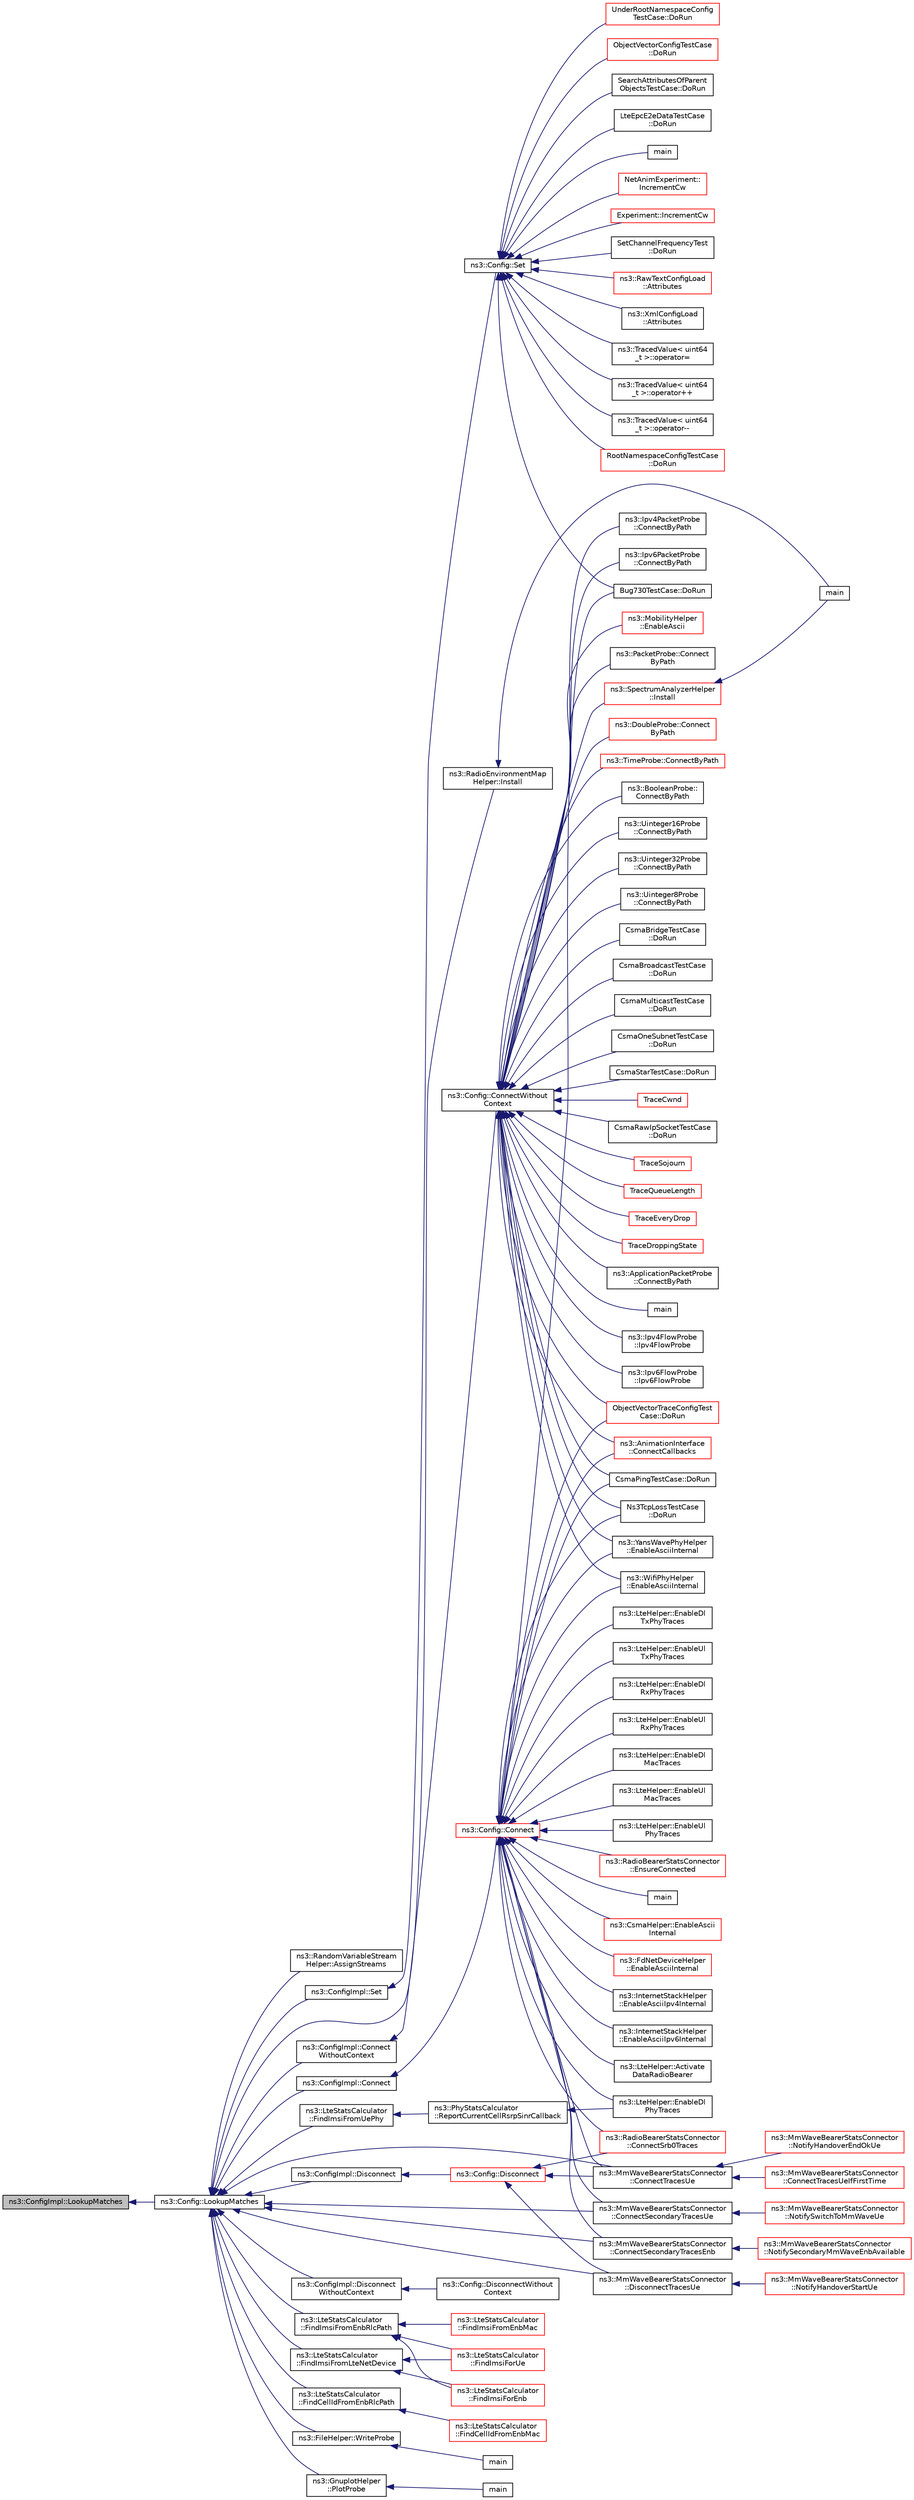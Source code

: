 digraph "ns3::ConfigImpl::LookupMatches"
{
  edge [fontname="Helvetica",fontsize="10",labelfontname="Helvetica",labelfontsize="10"];
  node [fontname="Helvetica",fontsize="10",shape=record];
  rankdir="LR";
  Node1 [label="ns3::ConfigImpl::LookupMatches",height=0.2,width=0.4,color="black", fillcolor="grey75", style="filled", fontcolor="black"];
  Node1 -> Node2 [dir="back",color="midnightblue",fontsize="10",style="solid"];
  Node2 [label="ns3::Config::LookupMatches",height=0.2,width=0.4,color="black", fillcolor="white", style="filled",URL="$d1/d44/group__config.html#ga74aeb63f8f50b4a98043351552ef7db6"];
  Node2 -> Node3 [dir="back",color="midnightblue",fontsize="10",style="solid"];
  Node3 [label="ns3::RandomVariableStream\lHelper::AssignStreams",height=0.2,width=0.4,color="black", fillcolor="white", style="filled",URL="$de/d17/classns3_1_1RandomVariableStreamHelper.html#aec2ca1fc9e0321d77f1abd9c56b55cd0"];
  Node2 -> Node4 [dir="back",color="midnightblue",fontsize="10",style="solid"];
  Node4 [label="ns3::ConfigImpl::Set",height=0.2,width=0.4,color="black", fillcolor="white", style="filled",URL="$d1/dbd/classns3_1_1ConfigImpl.html#ae9a4dc1fdb7e45839c1e129298f54542"];
  Node4 -> Node5 [dir="back",color="midnightblue",fontsize="10",style="solid"];
  Node5 [label="ns3::Config::Set",height=0.2,width=0.4,color="black", fillcolor="white", style="filled",URL="$d1/d44/group__config.html#gadce03667ec621d64ce4aace85d9bcfd0"];
  Node5 -> Node6 [dir="back",color="midnightblue",fontsize="10",style="solid"];
  Node6 [label="ns3::RawTextConfigLoad\l::Attributes",height=0.2,width=0.4,color="red", fillcolor="white", style="filled",URL="$db/d38/classns3_1_1RawTextConfigLoad.html#ac4f323b065c9fb10bbab85720051b343"];
  Node5 -> Node7 [dir="back",color="midnightblue",fontsize="10",style="solid"];
  Node7 [label="ns3::XmlConfigLoad\l::Attributes",height=0.2,width=0.4,color="black", fillcolor="white", style="filled",URL="$d8/d3c/classns3_1_1XmlConfigLoad.html#a277f3313b27e4eb91f4c8b6969348905"];
  Node5 -> Node8 [dir="back",color="midnightblue",fontsize="10",style="solid"];
  Node8 [label="ns3::TracedValue\< uint64\l_t \>::operator=",height=0.2,width=0.4,color="black", fillcolor="white", style="filled",URL="$df/d97/classns3_1_1TracedValue.html#aed153085a31c3a719fea532523416093"];
  Node5 -> Node9 [dir="back",color="midnightblue",fontsize="10",style="solid"];
  Node9 [label="ns3::TracedValue\< uint64\l_t \>::operator++",height=0.2,width=0.4,color="black", fillcolor="white", style="filled",URL="$df/d97/classns3_1_1TracedValue.html#ac4a25efd55480c67351a1526abcd446c"];
  Node5 -> Node10 [dir="back",color="midnightblue",fontsize="10",style="solid"];
  Node10 [label="ns3::TracedValue\< uint64\l_t \>::operator--",height=0.2,width=0.4,color="black", fillcolor="white", style="filled",URL="$df/d97/classns3_1_1TracedValue.html#a812707d3d915fedd56074a4535b3bb9b"];
  Node5 -> Node11 [dir="back",color="midnightblue",fontsize="10",style="solid"];
  Node11 [label="RootNamespaceConfigTestCase\l::DoRun",height=0.2,width=0.4,color="red", fillcolor="white", style="filled",URL="$d1/d5c/classRootNamespaceConfigTestCase.html#a053942cb6577be15003d8ab5594ef70c",tooltip="Implementation to actually run this TestCase. "];
  Node5 -> Node12 [dir="back",color="midnightblue",fontsize="10",style="solid"];
  Node12 [label="UnderRootNamespaceConfig\lTestCase::DoRun",height=0.2,width=0.4,color="red", fillcolor="white", style="filled",URL="$db/df8/classUnderRootNamespaceConfigTestCase.html#af551e62fce477d98e1d7575224177b65",tooltip="Implementation to actually run this TestCase. "];
  Node5 -> Node13 [dir="back",color="midnightblue",fontsize="10",style="solid"];
  Node13 [label="ObjectVectorConfigTestCase\l::DoRun",height=0.2,width=0.4,color="red", fillcolor="white", style="filled",URL="$de/d22/classObjectVectorConfigTestCase.html#aa573c18d1d29e49054b1ec4905e0d586",tooltip="Implementation to actually run this TestCase. "];
  Node5 -> Node14 [dir="back",color="midnightblue",fontsize="10",style="solid"];
  Node14 [label="SearchAttributesOfParent\lObjectsTestCase::DoRun",height=0.2,width=0.4,color="black", fillcolor="white", style="filled",URL="$da/d07/classSearchAttributesOfParentObjectsTestCase.html#aba3b7703d538d2d596fc02e0a99d82ab",tooltip="Implementation to actually run this TestCase. "];
  Node5 -> Node15 [dir="back",color="midnightblue",fontsize="10",style="solid"];
  Node15 [label="LteEpcE2eDataTestCase\l::DoRun",height=0.2,width=0.4,color="black", fillcolor="white", style="filled",URL="$de/d92/classLteEpcE2eDataTestCase.html#a7b55bb639cd07d8b68365444a4cea639",tooltip="Implementation to actually run this TestCase. "];
  Node5 -> Node16 [dir="back",color="midnightblue",fontsize="10",style="solid"];
  Node16 [label="main",height=0.2,width=0.4,color="black", fillcolor="white", style="filled",URL="$d0/db3/mmwave-tcp-building-example_8cc.html#a0ddf1224851353fc92bfbff6f499fa97"];
  Node5 -> Node17 [dir="back",color="midnightblue",fontsize="10",style="solid"];
  Node17 [label="NetAnimExperiment::\lIncrementCw",height=0.2,width=0.4,color="red", fillcolor="white", style="filled",URL="$d9/d77/classNetAnimExperiment.html#a12db4bf2df8db6997ea686d52081fe7e"];
  Node5 -> Node18 [dir="back",color="midnightblue",fontsize="10",style="solid"];
  Node18 [label="Experiment::IncrementCw",height=0.2,width=0.4,color="red", fillcolor="white", style="filled",URL="$d8/d06/classExperiment.html#ab252998a0101be7d45e2c766eb0e2c85"];
  Node5 -> Node19 [dir="back",color="midnightblue",fontsize="10",style="solid"];
  Node19 [label="Bug730TestCase::DoRun",height=0.2,width=0.4,color="black", fillcolor="white", style="filled",URL="$d6/de4/classBug730TestCase.html#a9c8853ac24b9200f16c7993ec8df8eda",tooltip="Implementation to actually run this TestCase. "];
  Node5 -> Node20 [dir="back",color="midnightblue",fontsize="10",style="solid"];
  Node20 [label="SetChannelFrequencyTest\l::DoRun",height=0.2,width=0.4,color="black", fillcolor="white", style="filled",URL="$d0/d17/classSetChannelFrequencyTest.html#a05984ce2c264229592bed4981ff05518",tooltip="Implementation to actually run this TestCase. "];
  Node2 -> Node21 [dir="back",color="midnightblue",fontsize="10",style="solid"];
  Node21 [label="ns3::ConfigImpl::Connect\lWithoutContext",height=0.2,width=0.4,color="black", fillcolor="white", style="filled",URL="$d1/dbd/classns3_1_1ConfigImpl.html#aa0db4dcd16fd336f39054a21634f6989"];
  Node21 -> Node22 [dir="back",color="midnightblue",fontsize="10",style="solid"];
  Node22 [label="ns3::Config::ConnectWithout\lContext",height=0.2,width=0.4,color="black", fillcolor="white", style="filled",URL="$d1/d44/group__config.html#gaa2f896aa7021f95fffabc80b2ec22e08"];
  Node22 -> Node23 [dir="back",color="midnightblue",fontsize="10",style="solid"];
  Node23 [label="ns3::ApplicationPacketProbe\l::ConnectByPath",height=0.2,width=0.4,color="black", fillcolor="white", style="filled",URL="$d6/dfc/classns3_1_1ApplicationPacketProbe.html#a0752c9821f165dea42c7d79080d16825",tooltip="connect to a trace source provided by a config path "];
  Node22 -> Node24 [dir="back",color="midnightblue",fontsize="10",style="solid"];
  Node24 [label="ObjectVectorTraceConfigTest\lCase::DoRun",height=0.2,width=0.4,color="red", fillcolor="white", style="filled",URL="$d9/dc1/classObjectVectorTraceConfigTestCase.html#a9a6e89be5025970a01de8e4fb514b750",tooltip="Implementation to actually run this TestCase. "];
  Node22 -> Node25 [dir="back",color="midnightblue",fontsize="10",style="solid"];
  Node25 [label="main",height=0.2,width=0.4,color="black", fillcolor="white", style="filled",URL="$d7/d5f/csma-ping_8cc.html#a0ddf1224851353fc92bfbff6f499fa97"];
  Node22 -> Node26 [dir="back",color="midnightblue",fontsize="10",style="solid"];
  Node26 [label="ns3::Ipv4FlowProbe\l::Ipv4FlowProbe",height=0.2,width=0.4,color="black", fillcolor="white", style="filled",URL="$d0/dda/classns3_1_1Ipv4FlowProbe.html#ac22ef10899500d98945fc8140fab1cb4",tooltip="Constructor. "];
  Node22 -> Node27 [dir="back",color="midnightblue",fontsize="10",style="solid"];
  Node27 [label="ns3::Ipv6FlowProbe\l::Ipv6FlowProbe",height=0.2,width=0.4,color="black", fillcolor="white", style="filled",URL="$d9/de0/classns3_1_1Ipv6FlowProbe.html#aa276e5ac5c1a0162bd987f235a8164a5",tooltip="Constructor. "];
  Node22 -> Node28 [dir="back",color="midnightblue",fontsize="10",style="solid"];
  Node28 [label="ns3::Ipv4PacketProbe\l::ConnectByPath",height=0.2,width=0.4,color="black", fillcolor="white", style="filled",URL="$d0/dd5/classns3_1_1Ipv4PacketProbe.html#a9369efa232346b76cdd3e8c51b3e8e9b",tooltip="connect to a trace source provided by a config path "];
  Node22 -> Node29 [dir="back",color="midnightblue",fontsize="10",style="solid"];
  Node29 [label="ns3::Ipv6PacketProbe\l::ConnectByPath",height=0.2,width=0.4,color="black", fillcolor="white", style="filled",URL="$d6/d2c/classns3_1_1Ipv6PacketProbe.html#aef98bcfb1fb84491f91748400b414e63",tooltip="connect to a trace source provided by a config path "];
  Node22 -> Node30 [dir="back",color="midnightblue",fontsize="10",style="solid"];
  Node30 [label="ns3::MobilityHelper\l::EnableAscii",height=0.2,width=0.4,color="red", fillcolor="white", style="filled",URL="$d8/def/classns3_1_1MobilityHelper.html#af5b410b07e9d77b782714c39e3506a9e"];
  Node22 -> Node31 [dir="back",color="midnightblue",fontsize="10",style="solid"];
  Node31 [label="ns3::AnimationInterface\l::ConnectCallbacks",height=0.2,width=0.4,color="red", fillcolor="white", style="filled",URL="$d6/d1a/classns3_1_1AnimationInterface.html#a3475aa338984f2024403caa04c146027",tooltip="Connect callbacks function. "];
  Node22 -> Node32 [dir="back",color="midnightblue",fontsize="10",style="solid"];
  Node32 [label="ns3::PacketProbe::Connect\lByPath",height=0.2,width=0.4,color="black", fillcolor="white", style="filled",URL="$dc/d46/classns3_1_1PacketProbe.html#a9cec685e050a759da9fcbb1f20945b10",tooltip="connect to a trace source provided by a config path "];
  Node22 -> Node33 [dir="back",color="midnightblue",fontsize="10",style="solid"];
  Node33 [label="ns3::SpectrumAnalyzerHelper\l::Install",height=0.2,width=0.4,color="red", fillcolor="white", style="filled",URL="$d6/d5d/classns3_1_1SpectrumAnalyzerHelper.html#a64479eb63eb6b5ad5536ee8ecf2c717a"];
  Node33 -> Node34 [dir="back",color="midnightblue",fontsize="10",style="solid"];
  Node34 [label="main",height=0.2,width=0.4,color="black", fillcolor="white", style="filled",URL="$d9/d7b/lena-distributed-ffr_8cc.html#a0ddf1224851353fc92bfbff6f499fa97"];
  Node22 -> Node35 [dir="back",color="midnightblue",fontsize="10",style="solid"];
  Node35 [label="ns3::BooleanProbe::\lConnectByPath",height=0.2,width=0.4,color="black", fillcolor="white", style="filled",URL="$d0/d82/classns3_1_1BooleanProbe.html#af6e8114003bfeacefb0a45168d470d79",tooltip="connect to a trace source provided by a config path "];
  Node22 -> Node36 [dir="back",color="midnightblue",fontsize="10",style="solid"];
  Node36 [label="ns3::DoubleProbe::Connect\lByPath",height=0.2,width=0.4,color="red", fillcolor="white", style="filled",URL="$da/d26/classns3_1_1DoubleProbe.html#a0f34962630dbb3af28c74c8b517824a7",tooltip="connect to a trace source provided by a config path "];
  Node22 -> Node37 [dir="back",color="midnightblue",fontsize="10",style="solid"];
  Node37 [label="ns3::TimeProbe::ConnectByPath",height=0.2,width=0.4,color="red", fillcolor="white", style="filled",URL="$d1/d0e/classns3_1_1TimeProbe.html#a537eb677001130b775c926e2432ad84e",tooltip="connect to a trace source provided by a config path "];
  Node22 -> Node38 [dir="back",color="midnightblue",fontsize="10",style="solid"];
  Node38 [label="ns3::Uinteger16Probe\l::ConnectByPath",height=0.2,width=0.4,color="black", fillcolor="white", style="filled",URL="$d0/db7/classns3_1_1Uinteger16Probe.html#aada9bd9beb9145df7e5b8d1e1e97d95b",tooltip="connect to a trace source provided by a config path "];
  Node22 -> Node39 [dir="back",color="midnightblue",fontsize="10",style="solid"];
  Node39 [label="ns3::Uinteger32Probe\l::ConnectByPath",height=0.2,width=0.4,color="black", fillcolor="white", style="filled",URL="$d8/de3/classns3_1_1Uinteger32Probe.html#a3b81bb7d6ab54bad196c9c90823aed08",tooltip="connect to a trace source provided by a config path "];
  Node22 -> Node40 [dir="back",color="midnightblue",fontsize="10",style="solid"];
  Node40 [label="ns3::Uinteger8Probe\l::ConnectByPath",height=0.2,width=0.4,color="black", fillcolor="white", style="filled",URL="$d3/d2b/classns3_1_1Uinteger8Probe.html#a0628446588b4c495946af78962a5dd0c",tooltip="connect to a trace source provided by a config path "];
  Node22 -> Node41 [dir="back",color="midnightblue",fontsize="10",style="solid"];
  Node41 [label="CsmaBridgeTestCase\l::DoRun",height=0.2,width=0.4,color="black", fillcolor="white", style="filled",URL="$db/d8b/classCsmaBridgeTestCase.html#a418aed79734ecaf7b1d0be507ff3d580",tooltip="Implementation to actually run this TestCase. "];
  Node22 -> Node42 [dir="back",color="midnightblue",fontsize="10",style="solid"];
  Node42 [label="CsmaBroadcastTestCase\l::DoRun",height=0.2,width=0.4,color="black", fillcolor="white", style="filled",URL="$d6/d5f/classCsmaBroadcastTestCase.html#a7627bd73126abea431bd84a676e43471",tooltip="Implementation to actually run this TestCase. "];
  Node22 -> Node43 [dir="back",color="midnightblue",fontsize="10",style="solid"];
  Node43 [label="CsmaMulticastTestCase\l::DoRun",height=0.2,width=0.4,color="black", fillcolor="white", style="filled",URL="$df/d8a/classCsmaMulticastTestCase.html#a1251df8e18b5cc31f4aa6f88bda7ffd5",tooltip="Implementation to actually run this TestCase. "];
  Node22 -> Node44 [dir="back",color="midnightblue",fontsize="10",style="solid"];
  Node44 [label="CsmaOneSubnetTestCase\l::DoRun",height=0.2,width=0.4,color="black", fillcolor="white", style="filled",URL="$da/d24/classCsmaOneSubnetTestCase.html#a801e886faf2701f211892bb32df83cb1",tooltip="Implementation to actually run this TestCase. "];
  Node22 -> Node45 [dir="back",color="midnightblue",fontsize="10",style="solid"];
  Node45 [label="CsmaPingTestCase::DoRun",height=0.2,width=0.4,color="black", fillcolor="white", style="filled",URL="$d8/df3/classCsmaPingTestCase.html#a975ad130eac1dcf501124552e1bc4e2c",tooltip="Implementation to actually run this TestCase. "];
  Node22 -> Node46 [dir="back",color="midnightblue",fontsize="10",style="solid"];
  Node46 [label="CsmaRawIpSocketTestCase\l::DoRun",height=0.2,width=0.4,color="black", fillcolor="white", style="filled",URL="$de/d44/classCsmaRawIpSocketTestCase.html#abebb23d96a216d35072bc800316c23cb",tooltip="Implementation to actually run this TestCase. "];
  Node22 -> Node47 [dir="back",color="midnightblue",fontsize="10",style="solid"];
  Node47 [label="CsmaStarTestCase::DoRun",height=0.2,width=0.4,color="black", fillcolor="white", style="filled",URL="$dd/d89/classCsmaStarTestCase.html#ab2214447716ce03f34f02b9e9af477d5",tooltip="Implementation to actually run this TestCase. "];
  Node22 -> Node48 [dir="back",color="midnightblue",fontsize="10",style="solid"];
  Node48 [label="Ns3TcpLossTestCase\l::DoRun",height=0.2,width=0.4,color="black", fillcolor="white", style="filled",URL="$d7/d40/classNs3TcpLossTestCase.html#aa6494c8b5df42627efd9625374b2eeeb",tooltip="Implementation to actually run this TestCase. "];
  Node22 -> Node49 [dir="back",color="midnightblue",fontsize="10",style="solid"];
  Node49 [label="TraceCwnd",height=0.2,width=0.4,color="red", fillcolor="white", style="filled",URL="$d9/d5d/codel-vs-pfifo-asymmetric_8cc.html#a14abe7eeb70cac35caeaf197fff9942d"];
  Node22 -> Node50 [dir="back",color="midnightblue",fontsize="10",style="solid"];
  Node50 [label="TraceSojourn",height=0.2,width=0.4,color="red", fillcolor="white", style="filled",URL="$d9/d5d/codel-vs-pfifo-asymmetric_8cc.html#aa8f91732b16706b6be64dda090e6d90e"];
  Node22 -> Node51 [dir="back",color="midnightblue",fontsize="10",style="solid"];
  Node51 [label="TraceQueueLength",height=0.2,width=0.4,color="red", fillcolor="white", style="filled",URL="$d9/d5d/codel-vs-pfifo-asymmetric_8cc.html#ad42ad75e7dad477cc7b101512f13f0a9"];
  Node22 -> Node52 [dir="back",color="midnightblue",fontsize="10",style="solid"];
  Node52 [label="TraceEveryDrop",height=0.2,width=0.4,color="red", fillcolor="white", style="filled",URL="$d9/d5d/codel-vs-pfifo-asymmetric_8cc.html#acc8c5885e95cf5d91788a281acfe977f"];
  Node22 -> Node53 [dir="back",color="midnightblue",fontsize="10",style="solid"];
  Node53 [label="TraceDroppingState",height=0.2,width=0.4,color="red", fillcolor="white", style="filled",URL="$d9/d5d/codel-vs-pfifo-asymmetric_8cc.html#a20d7d9452b7e5c42ebc464a728682614"];
  Node22 -> Node54 [dir="back",color="midnightblue",fontsize="10",style="solid"];
  Node54 [label="ns3::YansWavePhyHelper\l::EnableAsciiInternal",height=0.2,width=0.4,color="black", fillcolor="white", style="filled",URL="$da/d63/classns3_1_1YansWavePhyHelper.html#ad015eeeabbdf7522d52de94d22fcc207",tooltip="Enable ascii trace output on the indicated net device. "];
  Node22 -> Node55 [dir="back",color="midnightblue",fontsize="10",style="solid"];
  Node55 [label="ns3::WifiPhyHelper\l::EnableAsciiInternal",height=0.2,width=0.4,color="black", fillcolor="white", style="filled",URL="$d5/df8/classns3_1_1WifiPhyHelper.html#a930fe270c6c08af23d5333b87ed5997b",tooltip="Enable ascii trace output on the indicated net device. "];
  Node2 -> Node56 [dir="back",color="midnightblue",fontsize="10",style="solid"];
  Node56 [label="ns3::ConfigImpl::Disconnect\lWithoutContext",height=0.2,width=0.4,color="black", fillcolor="white", style="filled",URL="$d1/dbd/classns3_1_1ConfigImpl.html#a74e45b498dd76709fd669a862b16d760"];
  Node56 -> Node57 [dir="back",color="midnightblue",fontsize="10",style="solid"];
  Node57 [label="ns3::Config::DisconnectWithout\lContext",height=0.2,width=0.4,color="black", fillcolor="white", style="filled",URL="$d1/d44/group__config.html#ga9979e293cae542020fada4824d0b3702"];
  Node2 -> Node58 [dir="back",color="midnightblue",fontsize="10",style="solid"];
  Node58 [label="ns3::ConfigImpl::Connect",height=0.2,width=0.4,color="black", fillcolor="white", style="filled",URL="$d1/dbd/classns3_1_1ConfigImpl.html#a9e74a4715051a976d08d83447b2a0094"];
  Node58 -> Node59 [dir="back",color="midnightblue",fontsize="10",style="solid"];
  Node59 [label="ns3::Config::Connect",height=0.2,width=0.4,color="red", fillcolor="white", style="filled",URL="$d1/d44/group__config.html#ga4014f151241cd0939b6cb64409605736"];
  Node59 -> Node24 [dir="back",color="midnightblue",fontsize="10",style="solid"];
  Node59 -> Node60 [dir="back",color="midnightblue",fontsize="10",style="solid"];
  Node60 [label="main",height=0.2,width=0.4,color="black", fillcolor="white", style="filled",URL="$d6/d5a/csma-packet-socket_8cc.html#a0ddf1224851353fc92bfbff6f499fa97"];
  Node59 -> Node61 [dir="back",color="midnightblue",fontsize="10",style="solid"];
  Node61 [label="ns3::CsmaHelper::EnableAscii\lInternal",height=0.2,width=0.4,color="red", fillcolor="white", style="filled",URL="$d9/dbd/classns3_1_1CsmaHelper.html#af2eac110641882febd39247258efda54",tooltip="Enable ascii trace output on the indicated net device. "];
  Node59 -> Node62 [dir="back",color="midnightblue",fontsize="10",style="solid"];
  Node62 [label="ns3::FdNetDeviceHelper\l::EnableAsciiInternal",height=0.2,width=0.4,color="red", fillcolor="white", style="filled",URL="$d1/def/classns3_1_1FdNetDeviceHelper.html#ae302a206158bfda94ddea64b711854d2",tooltip="Enable ascii trace output on the indicated net device. "];
  Node59 -> Node63 [dir="back",color="midnightblue",fontsize="10",style="solid"];
  Node63 [label="ns3::InternetStackHelper\l::EnableAsciiIpv4Internal",height=0.2,width=0.4,color="black", fillcolor="white", style="filled",URL="$da/d33/classns3_1_1InternetStackHelper.html#ab09a45882051edfc4881fc751ccbdd48",tooltip="Enable ascii trace output on the indicated Ipv4 and interface pair. "];
  Node59 -> Node64 [dir="back",color="midnightblue",fontsize="10",style="solid"];
  Node64 [label="ns3::InternetStackHelper\l::EnableAsciiIpv6Internal",height=0.2,width=0.4,color="black", fillcolor="white", style="filled",URL="$da/d33/classns3_1_1InternetStackHelper.html#a812b901ab8c2aff1f7feca6a9864b9c2",tooltip="Enable ascii trace output on the indicated Ipv6 and interface pair. "];
  Node59 -> Node65 [dir="back",color="midnightblue",fontsize="10",style="solid"];
  Node65 [label="ns3::LteHelper::Activate\lDataRadioBearer",height=0.2,width=0.4,color="black", fillcolor="white", style="filled",URL="$d6/d63/classns3_1_1LteHelper.html#a93de068f676cc2ad235df74d23ecb54e"];
  Node59 -> Node66 [dir="back",color="midnightblue",fontsize="10",style="solid"];
  Node66 [label="ns3::LteHelper::EnableDl\lTxPhyTraces",height=0.2,width=0.4,color="black", fillcolor="white", style="filled",URL="$d6/d63/classns3_1_1LteHelper.html#afa42502e6f341da865811bf3cd5ef88b"];
  Node59 -> Node67 [dir="back",color="midnightblue",fontsize="10",style="solid"];
  Node67 [label="ns3::LteHelper::EnableUl\lTxPhyTraces",height=0.2,width=0.4,color="black", fillcolor="white", style="filled",URL="$d6/d63/classns3_1_1LteHelper.html#a2c414741c73a9dd125fe2a7b3a63ad3a"];
  Node59 -> Node68 [dir="back",color="midnightblue",fontsize="10",style="solid"];
  Node68 [label="ns3::LteHelper::EnableDl\lRxPhyTraces",height=0.2,width=0.4,color="black", fillcolor="white", style="filled",URL="$d6/d63/classns3_1_1LteHelper.html#add3b1208816547494f766ba3564a2ca9"];
  Node59 -> Node69 [dir="back",color="midnightblue",fontsize="10",style="solid"];
  Node69 [label="ns3::LteHelper::EnableUl\lRxPhyTraces",height=0.2,width=0.4,color="black", fillcolor="white", style="filled",URL="$d6/d63/classns3_1_1LteHelper.html#ab7c507ee3d1bdd916b0250b974751cef"];
  Node59 -> Node70 [dir="back",color="midnightblue",fontsize="10",style="solid"];
  Node70 [label="ns3::LteHelper::EnableDl\lMacTraces",height=0.2,width=0.4,color="black", fillcolor="white", style="filled",URL="$d6/d63/classns3_1_1LteHelper.html#aca02df5d8852bf9721b1541707dcd84f"];
  Node59 -> Node71 [dir="back",color="midnightblue",fontsize="10",style="solid"];
  Node71 [label="ns3::LteHelper::EnableUl\lMacTraces",height=0.2,width=0.4,color="black", fillcolor="white", style="filled",URL="$d6/d63/classns3_1_1LteHelper.html#ad6d528e87c4f4089fc2679f31b2c90ff"];
  Node59 -> Node72 [dir="back",color="midnightblue",fontsize="10",style="solid"];
  Node72 [label="ns3::LteHelper::EnableDl\lPhyTraces",height=0.2,width=0.4,color="black", fillcolor="white", style="filled",URL="$d6/d63/classns3_1_1LteHelper.html#a91567fa5345ff8d69ab03f45042ba74d"];
  Node59 -> Node73 [dir="back",color="midnightblue",fontsize="10",style="solid"];
  Node73 [label="ns3::LteHelper::EnableUl\lPhyTraces",height=0.2,width=0.4,color="black", fillcolor="white", style="filled",URL="$d6/d63/classns3_1_1LteHelper.html#a054448bb5bd549f61462fc124578049c"];
  Node59 -> Node74 [dir="back",color="midnightblue",fontsize="10",style="solid"];
  Node74 [label="ns3::RadioBearerStatsConnector\l::EnsureConnected",height=0.2,width=0.4,color="red", fillcolor="white", style="filled",URL="$d7/d1f/classns3_1_1RadioBearerStatsConnector.html#aba249ded64e78b11c7d2d54354118154"];
  Node59 -> Node75 [dir="back",color="midnightblue",fontsize="10",style="solid"];
  Node75 [label="ns3::RadioBearerStatsConnector\l::ConnectSrb0Traces",height=0.2,width=0.4,color="red", fillcolor="white", style="filled",URL="$d7/d1f/classns3_1_1RadioBearerStatsConnector.html#a717b470bb9a095dfb9d44c34c1b09e15"];
  Node59 -> Node76 [dir="back",color="midnightblue",fontsize="10",style="solid"];
  Node76 [label="ns3::MmWaveBearerStatsConnector\l::ConnectTracesUe",height=0.2,width=0.4,color="black", fillcolor="white", style="filled",URL="$d7/d9f/classns3_1_1MmWaveBearerStatsConnector.html#a882bb5b8aaf506a22a03642ec16c30a7"];
  Node76 -> Node77 [dir="back",color="midnightblue",fontsize="10",style="solid"];
  Node77 [label="ns3::MmWaveBearerStatsConnector\l::NotifyHandoverEndOkUe",height=0.2,width=0.4,color="red", fillcolor="white", style="filled",URL="$d7/d9f/classns3_1_1MmWaveBearerStatsConnector.html#a8508fad62fbd6421001c7092ca96edbf"];
  Node76 -> Node78 [dir="back",color="midnightblue",fontsize="10",style="solid"];
  Node78 [label="ns3::MmWaveBearerStatsConnector\l::ConnectTracesUeIfFirstTime",height=0.2,width=0.4,color="red", fillcolor="white", style="filled",URL="$d7/d9f/classns3_1_1MmWaveBearerStatsConnector.html#a6fa940ec5e2de1d0ccd464d3ebfd8e16"];
  Node59 -> Node79 [dir="back",color="midnightblue",fontsize="10",style="solid"];
  Node79 [label="ns3::MmWaveBearerStatsConnector\l::ConnectSecondaryTracesUe",height=0.2,width=0.4,color="black", fillcolor="white", style="filled",URL="$d7/d9f/classns3_1_1MmWaveBearerStatsConnector.html#a16d8ff8624cc7882bd22dbdab40e061f"];
  Node79 -> Node80 [dir="back",color="midnightblue",fontsize="10",style="solid"];
  Node80 [label="ns3::MmWaveBearerStatsConnector\l::NotifySwitchToMmWaveUe",height=0.2,width=0.4,color="red", fillcolor="white", style="filled",URL="$d7/d9f/classns3_1_1MmWaveBearerStatsConnector.html#a4c346344bd63df7fbec533e3ca654001"];
  Node59 -> Node81 [dir="back",color="midnightblue",fontsize="10",style="solid"];
  Node81 [label="ns3::MmWaveBearerStatsConnector\l::ConnectSecondaryTracesEnb",height=0.2,width=0.4,color="black", fillcolor="white", style="filled",URL="$d7/d9f/classns3_1_1MmWaveBearerStatsConnector.html#a594e4190deade20af31f677f1e145b49"];
  Node81 -> Node82 [dir="back",color="midnightblue",fontsize="10",style="solid"];
  Node82 [label="ns3::MmWaveBearerStatsConnector\l::NotifySecondaryMmWaveEnbAvailable",height=0.2,width=0.4,color="red", fillcolor="white", style="filled",URL="$d7/d9f/classns3_1_1MmWaveBearerStatsConnector.html#aa1b18db31a6f4815544b154f97ff79a5"];
  Node59 -> Node31 [dir="back",color="midnightblue",fontsize="10",style="solid"];
  Node59 -> Node45 [dir="back",color="midnightblue",fontsize="10",style="solid"];
  Node59 -> Node48 [dir="back",color="midnightblue",fontsize="10",style="solid"];
  Node59 -> Node54 [dir="back",color="midnightblue",fontsize="10",style="solid"];
  Node59 -> Node55 [dir="back",color="midnightblue",fontsize="10",style="solid"];
  Node59 -> Node19 [dir="back",color="midnightblue",fontsize="10",style="solid"];
  Node2 -> Node83 [dir="back",color="midnightblue",fontsize="10",style="solid"];
  Node83 [label="ns3::ConfigImpl::Disconnect",height=0.2,width=0.4,color="black", fillcolor="white", style="filled",URL="$d1/dbd/classns3_1_1ConfigImpl.html#adda3f0ff44215a70d1d2f0fdd6519d9d"];
  Node83 -> Node84 [dir="back",color="midnightblue",fontsize="10",style="solid"];
  Node84 [label="ns3::Config::Disconnect",height=0.2,width=0.4,color="red", fillcolor="white", style="filled",URL="$d1/d44/group__config.html#ga33e975bd2ed84e3353b2a3356d90fc1d"];
  Node84 -> Node75 [dir="back",color="midnightblue",fontsize="10",style="solid"];
  Node84 -> Node76 [dir="back",color="midnightblue",fontsize="10",style="solid"];
  Node84 -> Node85 [dir="back",color="midnightblue",fontsize="10",style="solid"];
  Node85 [label="ns3::MmWaveBearerStatsConnector\l::DisconnectTracesUe",height=0.2,width=0.4,color="black", fillcolor="white", style="filled",URL="$d7/d9f/classns3_1_1MmWaveBearerStatsConnector.html#a39d3fb2475f3c9cc08f17b5edf8ca0b0"];
  Node85 -> Node86 [dir="back",color="midnightblue",fontsize="10",style="solid"];
  Node86 [label="ns3::MmWaveBearerStatsConnector\l::NotifyHandoverStartUe",height=0.2,width=0.4,color="red", fillcolor="white", style="filled",URL="$d7/d9f/classns3_1_1MmWaveBearerStatsConnector.html#a256d437bf2591e6bd5a1b544969fd6f9"];
  Node2 -> Node87 [dir="back",color="midnightblue",fontsize="10",style="solid"];
  Node87 [label="ns3::LteStatsCalculator\l::FindImsiFromEnbRlcPath",height=0.2,width=0.4,color="black", fillcolor="white", style="filled",URL="$d6/d9c/classns3_1_1LteStatsCalculator.html#a1ed21b0ddc825f8d61a790083d098a76"];
  Node87 -> Node88 [dir="back",color="midnightblue",fontsize="10",style="solid"];
  Node88 [label="ns3::LteStatsCalculator\l::FindImsiFromEnbMac",height=0.2,width=0.4,color="red", fillcolor="white", style="filled",URL="$d6/d9c/classns3_1_1LteStatsCalculator.html#a9cad885eb21450cedca3f94d6cf191d8"];
  Node87 -> Node89 [dir="back",color="midnightblue",fontsize="10",style="solid"];
  Node89 [label="ns3::LteStatsCalculator\l::FindImsiForEnb",height=0.2,width=0.4,color="red", fillcolor="white", style="filled",URL="$d6/d9c/classns3_1_1LteStatsCalculator.html#af6ffb642f9ef86076a53331e7aefdcb0"];
  Node87 -> Node90 [dir="back",color="midnightblue",fontsize="10",style="solid"];
  Node90 [label="ns3::LteStatsCalculator\l::FindImsiForUe",height=0.2,width=0.4,color="red", fillcolor="white", style="filled",URL="$d6/d9c/classns3_1_1LteStatsCalculator.html#a1f46711b06f346117df8f77bcd4483a4"];
  Node2 -> Node91 [dir="back",color="midnightblue",fontsize="10",style="solid"];
  Node91 [label="ns3::LteStatsCalculator\l::FindImsiFromUePhy",height=0.2,width=0.4,color="black", fillcolor="white", style="filled",URL="$d6/d9c/classns3_1_1LteStatsCalculator.html#a3b6ba2cfd900be948241a4838fb6a609"];
  Node91 -> Node92 [dir="back",color="midnightblue",fontsize="10",style="solid"];
  Node92 [label="ns3::PhyStatsCalculator\l::ReportCurrentCellRsrpSinrCallback",height=0.2,width=0.4,color="black", fillcolor="white", style="filled",URL="$de/d00/classns3_1_1PhyStatsCalculator.html#a8a4742442edf9989f4ec2a68563c5706"];
  Node92 -> Node72 [dir="back",color="midnightblue",fontsize="10",style="solid"];
  Node2 -> Node93 [dir="back",color="midnightblue",fontsize="10",style="solid"];
  Node93 [label="ns3::LteStatsCalculator\l::FindImsiFromLteNetDevice",height=0.2,width=0.4,color="black", fillcolor="white", style="filled",URL="$d6/d9c/classns3_1_1LteStatsCalculator.html#a85843b5cea26f922818c1e3374a08e18"];
  Node93 -> Node89 [dir="back",color="midnightblue",fontsize="10",style="solid"];
  Node93 -> Node90 [dir="back",color="midnightblue",fontsize="10",style="solid"];
  Node2 -> Node94 [dir="back",color="midnightblue",fontsize="10",style="solid"];
  Node94 [label="ns3::LteStatsCalculator\l::FindCellIdFromEnbRlcPath",height=0.2,width=0.4,color="black", fillcolor="white", style="filled",URL="$d6/d9c/classns3_1_1LteStatsCalculator.html#a5d4f64c0c48a8d0a841f0b889a11af2a"];
  Node94 -> Node95 [dir="back",color="midnightblue",fontsize="10",style="solid"];
  Node95 [label="ns3::LteStatsCalculator\l::FindCellIdFromEnbMac",height=0.2,width=0.4,color="red", fillcolor="white", style="filled",URL="$d6/d9c/classns3_1_1LteStatsCalculator.html#a87a9bc9d89913c21ef67854abeaf2dd3"];
  Node2 -> Node96 [dir="back",color="midnightblue",fontsize="10",style="solid"];
  Node96 [label="ns3::RadioEnvironmentMap\lHelper::Install",height=0.2,width=0.4,color="black", fillcolor="white", style="filled",URL="$de/d0e/classns3_1_1RadioEnvironmentMapHelper.html#a0b15c982ea80037f9409d73654b48548"];
  Node96 -> Node34 [dir="back",color="midnightblue",fontsize="10",style="solid"];
  Node2 -> Node76 [dir="back",color="midnightblue",fontsize="10",style="solid"];
  Node2 -> Node85 [dir="back",color="midnightblue",fontsize="10",style="solid"];
  Node2 -> Node79 [dir="back",color="midnightblue",fontsize="10",style="solid"];
  Node2 -> Node81 [dir="back",color="midnightblue",fontsize="10",style="solid"];
  Node2 -> Node97 [dir="back",color="midnightblue",fontsize="10",style="solid"];
  Node97 [label="ns3::FileHelper::WriteProbe",height=0.2,width=0.4,color="black", fillcolor="white", style="filled",URL="$d4/ded/classns3_1_1FileHelper.html#a365494ad1ae02d54ac2e3a134a101d2b"];
  Node97 -> Node98 [dir="back",color="midnightblue",fontsize="10",style="solid"];
  Node98 [label="main",height=0.2,width=0.4,color="black", fillcolor="white", style="filled",URL="$d9/d72/file-helper-example_8cc.html#a0ddf1224851353fc92bfbff6f499fa97"];
  Node2 -> Node99 [dir="back",color="midnightblue",fontsize="10",style="solid"];
  Node99 [label="ns3::GnuplotHelper\l::PlotProbe",height=0.2,width=0.4,color="black", fillcolor="white", style="filled",URL="$de/d3f/classns3_1_1GnuplotHelper.html#a755eeb654e6d2c3ab3ab9674e21480f9"];
  Node99 -> Node100 [dir="back",color="midnightblue",fontsize="10",style="solid"];
  Node100 [label="main",height=0.2,width=0.4,color="black", fillcolor="white", style="filled",URL="$d7/d40/gnuplot-helper-example_8cc.html#a0ddf1224851353fc92bfbff6f499fa97"];
}
